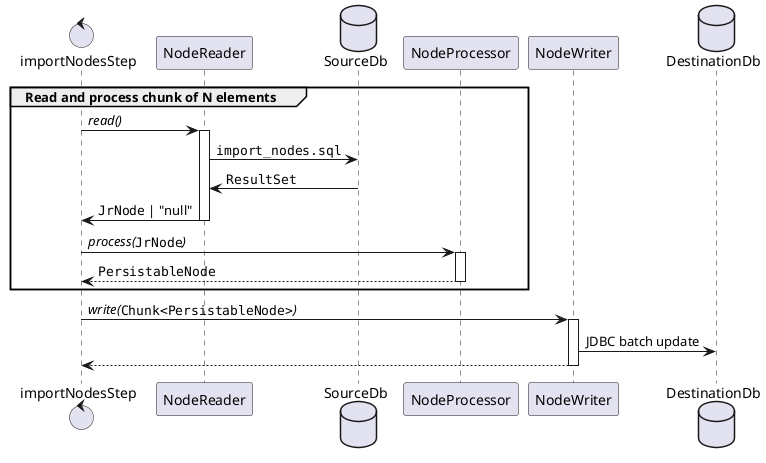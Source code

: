 @startuml

control importNodesStep as step
participant NodeReader as reader
database SourceDb as sdb
participant NodeProcessor as processor
participant NodeWriter as writer
database DestinationDb as ddb

group Read and process chunk of N elements

    step -> reader : //read()//
    activate reader

    reader -> sdb : ""import_nodes.sql""
    reader <- sdb : ""ResultSet""

    step <- reader :""JrNode"" | "null"
    deactivate reader

    step -> processor : //process(//""JrNode""//)//
    activate processor
    step <-- processor : ""PersistableNode""
    deactivate processor

end

step -> writer : //write(//""Chunk<PersistableNode>""//)//
activate writer
writer -> ddb : JDBC batch update
step <-- writer
deactivate writer

@enduml
